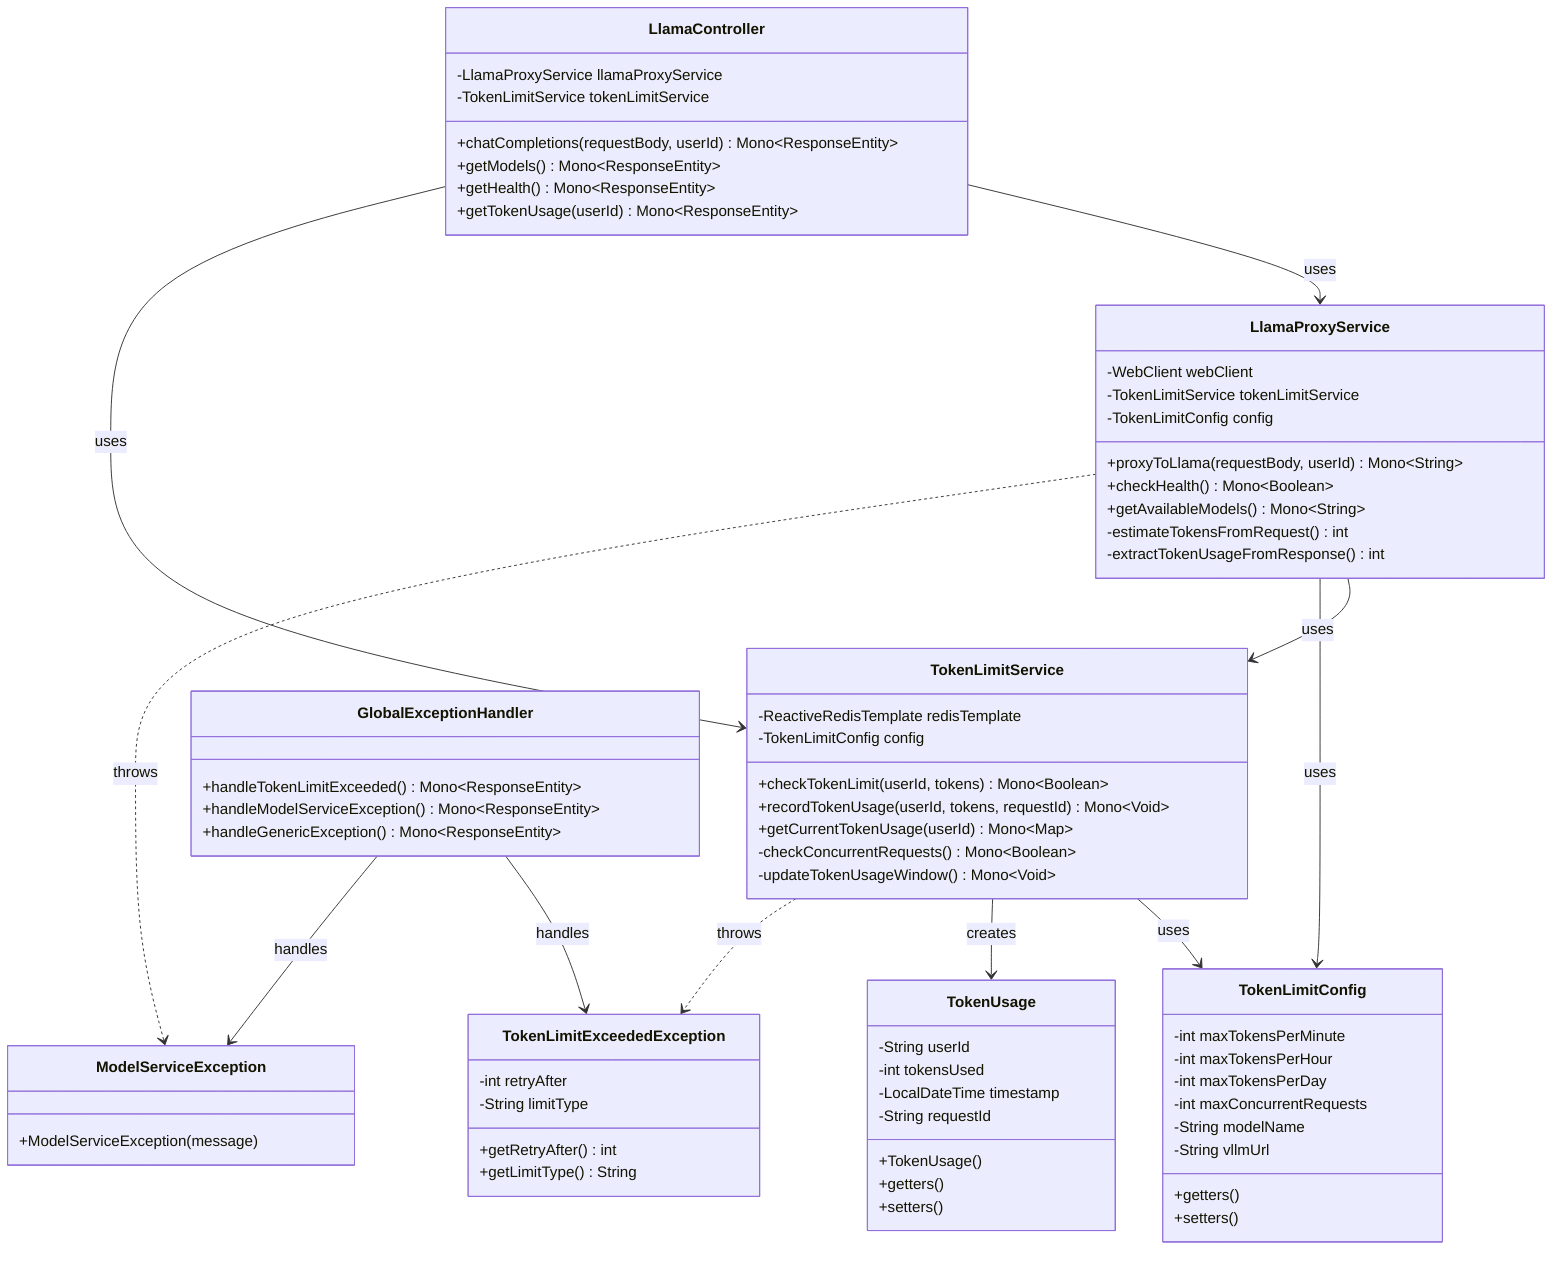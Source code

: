 classDiagram
    %% Configuration Classes
    class TokenLimitConfig {
        -int maxTokensPerMinute
        -int maxTokensPerHour
        -int maxTokensPerDay
        -int maxConcurrentRequests
        -String modelName
        -String vllmUrl
        +getters()
        +setters()
    }

    %% Model Classes
    class TokenUsage {
        -String userId
        -int tokensUsed
        -LocalDateTime timestamp
        -String requestId
        +TokenUsage()
        +getters()
        +setters()
    }

    %% Service Classes
    class TokenLimitService {
        -ReactiveRedisTemplate redisTemplate
        -TokenLimitConfig config
        +checkTokenLimit(userId, tokens) Mono~Boolean~
        +recordTokenUsage(userId, tokens, requestId) Mono~Void~
        +getCurrentTokenUsage(userId) Mono~Map~
        -checkConcurrentRequests() Mono~Boolean~
        -updateTokenUsageWindow() Mono~Void~
    }

    class LlamaProxyService {
        -WebClient webClient
        -TokenLimitService tokenLimitService
        -TokenLimitConfig config
        +proxyToLlama(requestBody, userId) Mono~String~
        +checkHealth() Mono~Boolean~
        +getAvailableModels() Mono~String~
        -estimateTokensFromRequest() int
        -extractTokenUsageFromResponse() int
    }

    %% Controller
    class LlamaController {
        -LlamaProxyService llamaProxyService
        -TokenLimitService tokenLimitService
        +chatCompletions(requestBody, userId) Mono~ResponseEntity~
        +getModels() Mono~ResponseEntity~
        +getHealth() Mono~ResponseEntity~
        +getTokenUsage(userId) Mono~ResponseEntity~
    }

    %% Exception Classes
    class TokenLimitExceededException {
        -int retryAfter
        -String limitType
        +getRetryAfter() int
        +getLimitType() String
    }

    class ModelServiceException {
        +ModelServiceException(message)
    }

    %% Exception Handler
    class GlobalExceptionHandler {
        +handleTokenLimitExceeded() Mono~ResponseEntity~
        +handleModelServiceException() Mono~ResponseEntity~
        +handleGenericException() Mono~ResponseEntity~
    }

    %% Relationships
    TokenLimitService --> TokenLimitConfig : uses
    TokenLimitService --> TokenUsage : creates
    LlamaProxyService --> TokenLimitService : uses
    LlamaProxyService --> TokenLimitConfig : uses
    LlamaController --> LlamaProxyService : uses
    LlamaController --> TokenLimitService : uses
    
    TokenLimitService ..> TokenLimitExceededException : throws
    LlamaProxyService ..> ModelServiceException : throws
    GlobalExceptionHandler --> TokenLimitExceededException : handles
    GlobalExceptionHandler --> ModelServiceException : handles